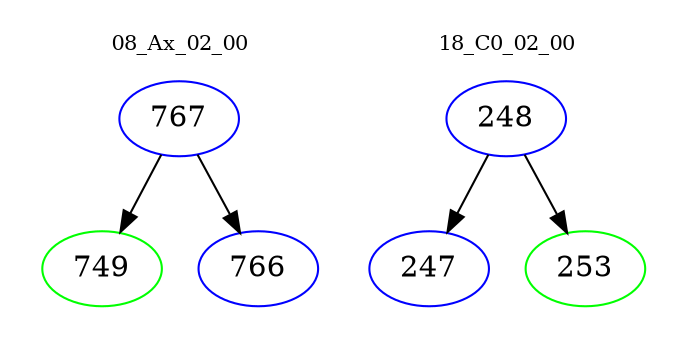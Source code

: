 digraph{
subgraph cluster_0 {
color = white
label = "08_Ax_02_00";
fontsize=10;
T0_767 [label="767", color="blue"]
T0_767 -> T0_749 [color="black"]
T0_749 [label="749", color="green"]
T0_767 -> T0_766 [color="black"]
T0_766 [label="766", color="blue"]
}
subgraph cluster_1 {
color = white
label = "18_C0_02_00";
fontsize=10;
T1_248 [label="248", color="blue"]
T1_248 -> T1_247 [color="black"]
T1_247 [label="247", color="blue"]
T1_248 -> T1_253 [color="black"]
T1_253 [label="253", color="green"]
}
}
